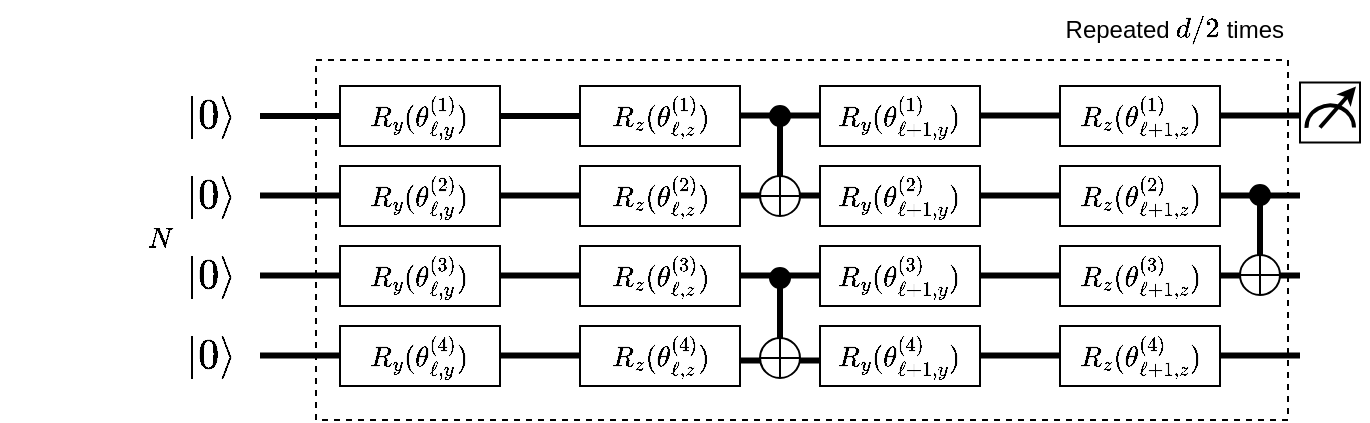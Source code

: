 <mxfile version="21.1.2" type="device" pages="4">
  <diagram name="PQC" id="VGf8a-Ys3_M0wUvMM8ru">
    <mxGraphModel dx="989" dy="577" grid="1" gridSize="10" guides="1" tooltips="1" connect="1" arrows="1" fold="1" page="1" pageScale="1" pageWidth="850" pageHeight="1100" math="1" shadow="0">
      <root>
        <mxCell id="0" />
        <mxCell id="1" parent="0" />
        <mxCell id="xjDcZ34xmgJnRlQgSQSB-50" value="" style="rounded=0;whiteSpace=wrap;html=1;fillColor=none;dashed=1;" vertex="1" parent="1">
          <mxGeometry x="228" y="252" width="486" height="180" as="geometry" />
        </mxCell>
        <mxCell id="xjDcZ34xmgJnRlQgSQSB-2" value="$$\left| 0 \right\rangle$$" style="text;html=1;align=center;verticalAlign=middle;resizable=0;points=[];autosize=1;strokeColor=none;fillColor=none;fontSize=18;" vertex="1" parent="1">
          <mxGeometry x="70" y="260" width="210" height="40" as="geometry" />
        </mxCell>
        <mxCell id="xjDcZ34xmgJnRlQgSQSB-1" value="" style="endArrow=none;html=1;rounded=0;strokeWidth=3;" edge="1" parent="1">
          <mxGeometry width="50" height="50" relative="1" as="geometry">
            <mxPoint x="200" y="280" as="sourcePoint" />
            <mxPoint x="240" y="280" as="targetPoint" />
          </mxGeometry>
        </mxCell>
        <mxCell id="xjDcZ34xmgJnRlQgSQSB-3" value="$$\left| 0 \right\rangle$$" style="text;html=1;align=center;verticalAlign=middle;resizable=0;points=[];autosize=1;strokeColor=none;fillColor=none;fontSize=18;" vertex="1" parent="1">
          <mxGeometry x="70" y="300" width="210" height="40" as="geometry" />
        </mxCell>
        <mxCell id="xjDcZ34xmgJnRlQgSQSB-4" value="$$\left| 0 \right\rangle$$" style="text;html=1;align=center;verticalAlign=middle;resizable=0;points=[];autosize=1;strokeColor=none;fillColor=none;fontSize=18;" vertex="1" parent="1">
          <mxGeometry x="70" y="340" width="210" height="40" as="geometry" />
        </mxCell>
        <mxCell id="xjDcZ34xmgJnRlQgSQSB-5" value="$$\left| 0 \right\rangle$$" style="text;html=1;align=center;verticalAlign=middle;resizable=0;points=[];autosize=1;strokeColor=none;fillColor=none;fontSize=18;" vertex="1" parent="1">
          <mxGeometry x="70" y="380" width="210" height="40" as="geometry" />
        </mxCell>
        <mxCell id="xjDcZ34xmgJnRlQgSQSB-6" value="" style="endArrow=none;html=1;rounded=0;strokeWidth=3;" edge="1" parent="1">
          <mxGeometry width="50" height="50" relative="1" as="geometry">
            <mxPoint x="200" y="319.71" as="sourcePoint" />
            <mxPoint x="240" y="319.71" as="targetPoint" />
          </mxGeometry>
        </mxCell>
        <mxCell id="xjDcZ34xmgJnRlQgSQSB-7" value="" style="endArrow=none;html=1;rounded=0;strokeWidth=3;" edge="1" parent="1">
          <mxGeometry width="50" height="50" relative="1" as="geometry">
            <mxPoint x="200" y="359.71" as="sourcePoint" />
            <mxPoint x="240" y="359.71" as="targetPoint" />
          </mxGeometry>
        </mxCell>
        <mxCell id="xjDcZ34xmgJnRlQgSQSB-8" value="" style="endArrow=none;html=1;rounded=0;strokeWidth=3;" edge="1" parent="1">
          <mxGeometry width="50" height="50" relative="1" as="geometry">
            <mxPoint x="200" y="399.71" as="sourcePoint" />
            <mxPoint x="240" y="399.71" as="targetPoint" />
          </mxGeometry>
        </mxCell>
        <mxCell id="xjDcZ34xmgJnRlQgSQSB-9" value="$$R_y(\theta_{\ell,y}^{(1)})$$" style="rounded=0;whiteSpace=wrap;html=1;" vertex="1" parent="1">
          <mxGeometry x="240" y="265" width="80" height="30" as="geometry" />
        </mxCell>
        <mxCell id="xjDcZ34xmgJnRlQgSQSB-10" value="$$R_y(\theta_{\ell,y}^{(2)})$$" style="rounded=0;whiteSpace=wrap;html=1;" vertex="1" parent="1">
          <mxGeometry x="240" y="305" width="80" height="30" as="geometry" />
        </mxCell>
        <mxCell id="xjDcZ34xmgJnRlQgSQSB-11" value="$$R_y(\theta_{\ell,y}^{(3)})$$" style="rounded=0;whiteSpace=wrap;html=1;" vertex="1" parent="1">
          <mxGeometry x="240" y="345" width="80" height="30" as="geometry" />
        </mxCell>
        <mxCell id="xjDcZ34xmgJnRlQgSQSB-12" value="$$R_y(\theta_{\ell,y}^{(4)})$$" style="rounded=0;whiteSpace=wrap;html=1;" vertex="1" parent="1">
          <mxGeometry x="240" y="385" width="80" height="30" as="geometry" />
        </mxCell>
        <mxCell id="xjDcZ34xmgJnRlQgSQSB-13" value="$$R_y(\theta_{\ell+1,y}^{(1)})$$" style="rounded=0;whiteSpace=wrap;html=1;" vertex="1" parent="1">
          <mxGeometry x="480" y="265" width="80" height="30" as="geometry" />
        </mxCell>
        <mxCell id="xjDcZ34xmgJnRlQgSQSB-14" value="$$R_y(\theta_{\ell+1,y}^{(2)})$$" style="rounded=0;whiteSpace=wrap;html=1;" vertex="1" parent="1">
          <mxGeometry x="480" y="305" width="80" height="30" as="geometry" />
        </mxCell>
        <mxCell id="xjDcZ34xmgJnRlQgSQSB-15" value="$$R_y(\theta_{\ell+1,y}^{(3)})$$" style="rounded=0;whiteSpace=wrap;html=1;" vertex="1" parent="1">
          <mxGeometry x="480" y="345" width="80" height="30" as="geometry" />
        </mxCell>
        <mxCell id="xjDcZ34xmgJnRlQgSQSB-16" value="$$R_y(\theta_{\ell+1,y}^{(4)})$$" style="rounded=0;whiteSpace=wrap;html=1;" vertex="1" parent="1">
          <mxGeometry x="480" y="385" width="80" height="30" as="geometry" />
        </mxCell>
        <mxCell id="xjDcZ34xmgJnRlQgSQSB-17" value="" style="endArrow=none;html=1;rounded=0;strokeWidth=3;" edge="1" parent="1">
          <mxGeometry width="50" height="50" relative="1" as="geometry">
            <mxPoint x="320" y="399.71" as="sourcePoint" />
            <mxPoint x="360" y="399.71" as="targetPoint" />
          </mxGeometry>
        </mxCell>
        <mxCell id="xjDcZ34xmgJnRlQgSQSB-18" value="" style="endArrow=none;html=1;rounded=0;strokeWidth=3;" edge="1" parent="1">
          <mxGeometry width="50" height="50" relative="1" as="geometry">
            <mxPoint x="320" y="359.71" as="sourcePoint" />
            <mxPoint x="360" y="359.71" as="targetPoint" />
          </mxGeometry>
        </mxCell>
        <mxCell id="xjDcZ34xmgJnRlQgSQSB-19" value="" style="endArrow=none;html=1;rounded=0;strokeWidth=3;" edge="1" parent="1">
          <mxGeometry width="50" height="50" relative="1" as="geometry">
            <mxPoint x="320" y="319.71" as="sourcePoint" />
            <mxPoint x="360" y="319.71" as="targetPoint" />
          </mxGeometry>
        </mxCell>
        <mxCell id="xjDcZ34xmgJnRlQgSQSB-20" value="" style="endArrow=none;html=1;rounded=0;strokeWidth=3;" edge="1" parent="1">
          <mxGeometry width="50" height="50" relative="1" as="geometry">
            <mxPoint x="320" y="280" as="sourcePoint" />
            <mxPoint x="360" y="280" as="targetPoint" />
          </mxGeometry>
        </mxCell>
        <mxCell id="xjDcZ34xmgJnRlQgSQSB-25" value="" style="endArrow=none;html=1;rounded=0;strokeWidth=3;" edge="1" parent="1">
          <mxGeometry width="50" height="50" relative="1" as="geometry">
            <mxPoint x="560" y="399.8" as="sourcePoint" />
            <mxPoint x="600" y="399.8" as="targetPoint" />
          </mxGeometry>
        </mxCell>
        <mxCell id="xjDcZ34xmgJnRlQgSQSB-26" value="" style="endArrow=none;html=1;rounded=0;strokeWidth=3;" edge="1" parent="1">
          <mxGeometry width="50" height="50" relative="1" as="geometry">
            <mxPoint x="560" y="359.8" as="sourcePoint" />
            <mxPoint x="600" y="359.8" as="targetPoint" />
          </mxGeometry>
        </mxCell>
        <mxCell id="xjDcZ34xmgJnRlQgSQSB-27" value="" style="endArrow=none;html=1;rounded=0;strokeWidth=3;" edge="1" parent="1">
          <mxGeometry width="50" height="50" relative="1" as="geometry">
            <mxPoint x="560" y="319.8" as="sourcePoint" />
            <mxPoint x="600" y="319.8" as="targetPoint" />
          </mxGeometry>
        </mxCell>
        <mxCell id="xjDcZ34xmgJnRlQgSQSB-28" value="" style="endArrow=none;html=1;rounded=0;strokeWidth=3;" edge="1" parent="1">
          <mxGeometry width="50" height="50" relative="1" as="geometry">
            <mxPoint x="560" y="279.8" as="sourcePoint" />
            <mxPoint x="600" y="279.8" as="targetPoint" />
          </mxGeometry>
        </mxCell>
        <mxCell id="xjDcZ34xmgJnRlQgSQSB-31" value="" style="endArrow=none;html=1;rounded=0;strokeWidth=3;" edge="1" parent="1">
          <mxGeometry width="50" height="50" relative="1" as="geometry">
            <mxPoint x="680" y="359.8" as="sourcePoint" />
            <mxPoint x="720" y="359.8" as="targetPoint" />
          </mxGeometry>
        </mxCell>
        <mxCell id="xjDcZ34xmgJnRlQgSQSB-32" value="" style="endArrow=none;html=1;rounded=0;strokeWidth=3;" edge="1" parent="1">
          <mxGeometry width="50" height="50" relative="1" as="geometry">
            <mxPoint x="680" y="399.8" as="sourcePoint" />
            <mxPoint x="720" y="399.8" as="targetPoint" />
          </mxGeometry>
        </mxCell>
        <mxCell id="xjDcZ34xmgJnRlQgSQSB-39" value="" style="group" vertex="1" connectable="0" parent="1">
          <mxGeometry x="690" y="314.5" width="20" height="55" as="geometry" />
        </mxCell>
        <mxCell id="xjDcZ34xmgJnRlQgSQSB-33" value="" style="shape=orEllipse;perimeter=ellipsePerimeter;whiteSpace=wrap;html=1;backgroundOutline=1;" vertex="1" parent="xjDcZ34xmgJnRlQgSQSB-39">
          <mxGeometry y="35" width="20" height="20" as="geometry" />
        </mxCell>
        <mxCell id="xjDcZ34xmgJnRlQgSQSB-36" value="" style="endArrow=none;html=1;rounded=0;strokeWidth=3;entryX=0.5;entryY=0;entryDx=0;entryDy=0;" edge="1" parent="xjDcZ34xmgJnRlQgSQSB-39" source="xjDcZ34xmgJnRlQgSQSB-37" target="xjDcZ34xmgJnRlQgSQSB-33">
          <mxGeometry width="50" height="50" relative="1" as="geometry">
            <mxPoint x="10" y="5" as="sourcePoint" />
            <mxPoint x="50" y="5" as="targetPoint" />
          </mxGeometry>
        </mxCell>
        <mxCell id="xjDcZ34xmgJnRlQgSQSB-38" value="" style="endArrow=none;html=1;rounded=0;strokeWidth=3;entryX=0.5;entryY=0;entryDx=0;entryDy=0;" edge="1" parent="xjDcZ34xmgJnRlQgSQSB-39" target="xjDcZ34xmgJnRlQgSQSB-37">
          <mxGeometry width="50" height="50" relative="1" as="geometry">
            <mxPoint x="10" y="5" as="sourcePoint" />
            <mxPoint x="10" y="35" as="targetPoint" />
          </mxGeometry>
        </mxCell>
        <mxCell id="xjDcZ34xmgJnRlQgSQSB-37" value="" style="ellipse;whiteSpace=wrap;html=1;aspect=fixed;fillColor=#000000;" vertex="1" parent="xjDcZ34xmgJnRlQgSQSB-39">
          <mxGeometry x="5" width="10" height="10" as="geometry" />
        </mxCell>
        <mxCell id="xjDcZ34xmgJnRlQgSQSB-51" value="Repeated \(d/2\) times" style="text;html=1;strokeColor=none;fillColor=none;align=right;verticalAlign=middle;whiteSpace=wrap;rounded=0;" vertex="1" parent="1">
          <mxGeometry x="600" y="222" width="114" height="30" as="geometry" />
        </mxCell>
        <mxCell id="xjDcZ34xmgJnRlQgSQSB-55" value="" style="group" vertex="1" connectable="0" parent="1">
          <mxGeometry x="720" y="263.25" width="30" height="33.5" as="geometry" />
        </mxCell>
        <mxCell id="xjDcZ34xmgJnRlQgSQSB-52" value="" style="rounded=0;whiteSpace=wrap;html=1;" vertex="1" parent="xjDcZ34xmgJnRlQgSQSB-55">
          <mxGeometry width="30" height="30" as="geometry" />
        </mxCell>
        <mxCell id="xjDcZ34xmgJnRlQgSQSB-53" value="" style="verticalLabelPosition=bottom;verticalAlign=top;html=1;shape=mxgraph.basic.arc;startAngle=0.497;endAngle=0;direction=south;strokeWidth=2;" vertex="1" parent="xjDcZ34xmgJnRlQgSQSB-55">
          <mxGeometry x="3.25" y="11.5" width="23.75" height="22" as="geometry" />
        </mxCell>
        <mxCell id="xjDcZ34xmgJnRlQgSQSB-54" value="" style="endArrow=classic;html=1;rounded=0;strokeWidth=2;endSize=3;startSize=3;" edge="1" parent="xjDcZ34xmgJnRlQgSQSB-55">
          <mxGeometry width="50" height="50" relative="1" as="geometry">
            <mxPoint x="10" y="22.5" as="sourcePoint" />
            <mxPoint x="28" y="2" as="targetPoint" />
          </mxGeometry>
        </mxCell>
        <mxCell id="xjDcZ34xmgJnRlQgSQSB-60" value="$$R_z(\theta_{\ell+1,z}^{(1)})$$" style="rounded=0;whiteSpace=wrap;html=1;" vertex="1" parent="1">
          <mxGeometry x="600" y="265" width="80" height="30" as="geometry" />
        </mxCell>
        <mxCell id="xjDcZ34xmgJnRlQgSQSB-61" value="$$R_z(\theta_{\ell+1,z}^{(2)})$$" style="rounded=0;whiteSpace=wrap;html=1;" vertex="1" parent="1">
          <mxGeometry x="600" y="305" width="80" height="30" as="geometry" />
        </mxCell>
        <mxCell id="xjDcZ34xmgJnRlQgSQSB-62" value="$$R_z(\theta_{\ell+1,z}^{(3)})$$" style="rounded=0;whiteSpace=wrap;html=1;" vertex="1" parent="1">
          <mxGeometry x="600" y="345" width="80" height="30" as="geometry" />
        </mxCell>
        <mxCell id="xjDcZ34xmgJnRlQgSQSB-63" value="$$R_z(\theta_{\ell+1,z}^{(4)})$$" style="rounded=0;whiteSpace=wrap;html=1;" vertex="1" parent="1">
          <mxGeometry x="600" y="385" width="80" height="30" as="geometry" />
        </mxCell>
        <mxCell id="xjDcZ34xmgJnRlQgSQSB-65" value="" style="endArrow=none;html=1;rounded=0;strokeWidth=3;" edge="1" parent="1">
          <mxGeometry width="50" height="50" relative="1" as="geometry">
            <mxPoint x="680" y="279.8" as="sourcePoint" />
            <mxPoint x="720" y="279.8" as="targetPoint" />
          </mxGeometry>
        </mxCell>
        <mxCell id="xjDcZ34xmgJnRlQgSQSB-66" value="" style="endArrow=none;html=1;rounded=0;strokeWidth=3;" edge="1" parent="1">
          <mxGeometry width="50" height="50" relative="1" as="geometry">
            <mxPoint x="680" y="319.8" as="sourcePoint" />
            <mxPoint x="720" y="319.8" as="targetPoint" />
          </mxGeometry>
        </mxCell>
        <mxCell id="xjDcZ34xmgJnRlQgSQSB-67" value="" style="endArrow=none;html=1;rounded=0;strokeWidth=3;" edge="1" parent="1">
          <mxGeometry width="50" height="50" relative="1" as="geometry">
            <mxPoint x="440" y="279.8" as="sourcePoint" />
            <mxPoint x="480" y="279.8" as="targetPoint" />
          </mxGeometry>
        </mxCell>
        <mxCell id="xjDcZ34xmgJnRlQgSQSB-68" value="" style="endArrow=none;html=1;rounded=0;strokeWidth=3;" edge="1" parent="1">
          <mxGeometry width="50" height="50" relative="1" as="geometry">
            <mxPoint x="440" y="319.8" as="sourcePoint" />
            <mxPoint x="480" y="319.8" as="targetPoint" />
          </mxGeometry>
        </mxCell>
        <mxCell id="xjDcZ34xmgJnRlQgSQSB-69" value="" style="endArrow=none;html=1;rounded=0;strokeWidth=3;" edge="1" parent="1">
          <mxGeometry width="50" height="50" relative="1" as="geometry">
            <mxPoint x="440" y="402.26" as="sourcePoint" />
            <mxPoint x="480" y="402.26" as="targetPoint" />
          </mxGeometry>
        </mxCell>
        <mxCell id="xjDcZ34xmgJnRlQgSQSB-70" value="$$R_z(\theta_{\ell,z}^{(4)})$$" style="rounded=0;whiteSpace=wrap;html=1;" vertex="1" parent="1">
          <mxGeometry x="360" y="385" width="80" height="30" as="geometry" />
        </mxCell>
        <mxCell id="xjDcZ34xmgJnRlQgSQSB-71" value="$$R_z(\theta_{\ell,z}^{(3)})$$" style="rounded=0;whiteSpace=wrap;html=1;" vertex="1" parent="1">
          <mxGeometry x="360" y="345" width="80" height="30" as="geometry" />
        </mxCell>
        <mxCell id="xjDcZ34xmgJnRlQgSQSB-72" value="$$R_z(\theta_{\ell,z}^{(2)})$$" style="rounded=0;whiteSpace=wrap;html=1;" vertex="1" parent="1">
          <mxGeometry x="360" y="305" width="80" height="30" as="geometry" />
        </mxCell>
        <mxCell id="xjDcZ34xmgJnRlQgSQSB-73" value="$$R_z(\theta_{\ell,z}^{(1)})$$" style="rounded=0;whiteSpace=wrap;html=1;" vertex="1" parent="1">
          <mxGeometry x="360" y="265" width="80" height="30" as="geometry" />
        </mxCell>
        <mxCell id="xjDcZ34xmgJnRlQgSQSB-74" value="" style="endArrow=none;html=1;rounded=0;strokeWidth=3;" edge="1" parent="1">
          <mxGeometry width="50" height="50" relative="1" as="geometry">
            <mxPoint x="440" y="359.8" as="sourcePoint" />
            <mxPoint x="480" y="359.8" as="targetPoint" />
          </mxGeometry>
        </mxCell>
        <mxCell id="xjDcZ34xmgJnRlQgSQSB-40" value="" style="group" vertex="1" connectable="0" parent="1">
          <mxGeometry x="450" y="356" width="20" height="55" as="geometry" />
        </mxCell>
        <mxCell id="xjDcZ34xmgJnRlQgSQSB-41" value="" style="shape=orEllipse;perimeter=ellipsePerimeter;whiteSpace=wrap;html=1;backgroundOutline=1;" vertex="1" parent="xjDcZ34xmgJnRlQgSQSB-40">
          <mxGeometry y="35" width="20" height="20" as="geometry" />
        </mxCell>
        <mxCell id="xjDcZ34xmgJnRlQgSQSB-42" value="" style="endArrow=none;html=1;rounded=0;strokeWidth=3;entryX=0.5;entryY=0;entryDx=0;entryDy=0;" edge="1" parent="xjDcZ34xmgJnRlQgSQSB-40" source="xjDcZ34xmgJnRlQgSQSB-44" target="xjDcZ34xmgJnRlQgSQSB-41">
          <mxGeometry width="50" height="50" relative="1" as="geometry">
            <mxPoint x="10" y="5" as="sourcePoint" />
            <mxPoint x="50" y="5" as="targetPoint" />
          </mxGeometry>
        </mxCell>
        <mxCell id="xjDcZ34xmgJnRlQgSQSB-43" value="" style="endArrow=none;html=1;rounded=0;strokeWidth=3;entryX=0.5;entryY=0;entryDx=0;entryDy=0;" edge="1" parent="xjDcZ34xmgJnRlQgSQSB-40" target="xjDcZ34xmgJnRlQgSQSB-44">
          <mxGeometry width="50" height="50" relative="1" as="geometry">
            <mxPoint x="10" y="5" as="sourcePoint" />
            <mxPoint x="10" y="35" as="targetPoint" />
          </mxGeometry>
        </mxCell>
        <mxCell id="xjDcZ34xmgJnRlQgSQSB-44" value="" style="ellipse;whiteSpace=wrap;html=1;aspect=fixed;fillColor=#000000;" vertex="1" parent="xjDcZ34xmgJnRlQgSQSB-40">
          <mxGeometry x="5" width="10" height="10" as="geometry" />
        </mxCell>
        <mxCell id="xjDcZ34xmgJnRlQgSQSB-45" value="" style="group" vertex="1" connectable="0" parent="1">
          <mxGeometry x="450" y="275" width="20" height="55" as="geometry" />
        </mxCell>
        <mxCell id="xjDcZ34xmgJnRlQgSQSB-46" value="" style="shape=orEllipse;perimeter=ellipsePerimeter;whiteSpace=wrap;html=1;backgroundOutline=1;" vertex="1" parent="xjDcZ34xmgJnRlQgSQSB-45">
          <mxGeometry y="35" width="20" height="20" as="geometry" />
        </mxCell>
        <mxCell id="xjDcZ34xmgJnRlQgSQSB-47" value="" style="endArrow=none;html=1;rounded=0;strokeWidth=3;entryX=0.5;entryY=0;entryDx=0;entryDy=0;" edge="1" parent="xjDcZ34xmgJnRlQgSQSB-45" source="xjDcZ34xmgJnRlQgSQSB-49" target="xjDcZ34xmgJnRlQgSQSB-46">
          <mxGeometry width="50" height="50" relative="1" as="geometry">
            <mxPoint x="10" y="5" as="sourcePoint" />
            <mxPoint x="50" y="5" as="targetPoint" />
          </mxGeometry>
        </mxCell>
        <mxCell id="xjDcZ34xmgJnRlQgSQSB-48" value="" style="endArrow=none;html=1;rounded=0;strokeWidth=3;entryX=0.5;entryY=0;entryDx=0;entryDy=0;" edge="1" parent="xjDcZ34xmgJnRlQgSQSB-45" target="xjDcZ34xmgJnRlQgSQSB-49">
          <mxGeometry width="50" height="50" relative="1" as="geometry">
            <mxPoint x="10" y="5" as="sourcePoint" />
            <mxPoint x="10" y="35" as="targetPoint" />
          </mxGeometry>
        </mxCell>
        <mxCell id="xjDcZ34xmgJnRlQgSQSB-49" value="" style="ellipse;whiteSpace=wrap;html=1;aspect=fixed;fillColor=#000000;" vertex="1" parent="xjDcZ34xmgJnRlQgSQSB-45">
          <mxGeometry x="5" width="10" height="10" as="geometry" />
        </mxCell>
        <mxCell id="QwMSYQ1AuQ9wKw-YEyIt-1" value="$$N$$" style="text;html=1;align=center;verticalAlign=middle;resizable=0;points=[];autosize=1;strokeColor=none;fillColor=none;" vertex="1" parent="1">
          <mxGeometry x="120" y="326" width="60" height="30" as="geometry" />
        </mxCell>
      </root>
    </mxGraphModel>
  </diagram>
  <diagram id="WEahEtCvBez-CJQFa3Us" name="fPQC">
    <mxGraphModel dx="683" dy="398" grid="1" gridSize="10" guides="1" tooltips="1" connect="1" arrows="1" fold="1" page="1" pageScale="1" pageWidth="850" pageHeight="1100" math="1" shadow="0">
      <root>
        <mxCell id="0" />
        <mxCell id="1" parent="0" />
        <mxCell id="ZG2-De8kKxuCI0GfSy4E-1" value="" style="rounded=0;whiteSpace=wrap;html=1;fillColor=none;dashed=1;" vertex="1" parent="1">
          <mxGeometry x="228" y="252" width="486" height="180" as="geometry" />
        </mxCell>
        <mxCell id="ZG2-De8kKxuCI0GfSy4E-2" value="$$\left| 0 \right\rangle$$" style="text;html=1;align=center;verticalAlign=middle;resizable=0;points=[];autosize=1;strokeColor=none;fillColor=none;fontSize=18;" vertex="1" parent="1">
          <mxGeometry x="70" y="260" width="210" height="40" as="geometry" />
        </mxCell>
        <mxCell id="ZG2-De8kKxuCI0GfSy4E-3" value="" style="endArrow=none;html=1;rounded=0;strokeWidth=3;" edge="1" parent="1">
          <mxGeometry width="50" height="50" relative="1" as="geometry">
            <mxPoint x="200" y="280" as="sourcePoint" />
            <mxPoint x="240" y="280" as="targetPoint" />
          </mxGeometry>
        </mxCell>
        <mxCell id="ZG2-De8kKxuCI0GfSy4E-4" value="$$\left| 0 \right\rangle$$" style="text;html=1;align=center;verticalAlign=middle;resizable=0;points=[];autosize=1;strokeColor=none;fillColor=none;fontSize=18;" vertex="1" parent="1">
          <mxGeometry x="70" y="300" width="210" height="40" as="geometry" />
        </mxCell>
        <mxCell id="ZG2-De8kKxuCI0GfSy4E-5" value="$$\left| 0 \right\rangle$$" style="text;html=1;align=center;verticalAlign=middle;resizable=0;points=[];autosize=1;strokeColor=none;fillColor=none;fontSize=18;" vertex="1" parent="1">
          <mxGeometry x="70" y="340" width="210" height="40" as="geometry" />
        </mxCell>
        <mxCell id="ZG2-De8kKxuCI0GfSy4E-6" value="$$\left| 0 \right\rangle$$" style="text;html=1;align=center;verticalAlign=middle;resizable=0;points=[];autosize=1;strokeColor=none;fillColor=none;fontSize=18;" vertex="1" parent="1">
          <mxGeometry x="70" y="380" width="210" height="40" as="geometry" />
        </mxCell>
        <mxCell id="ZG2-De8kKxuCI0GfSy4E-7" value="" style="endArrow=none;html=1;rounded=0;strokeWidth=3;" edge="1" parent="1">
          <mxGeometry width="50" height="50" relative="1" as="geometry">
            <mxPoint x="200" y="319.71" as="sourcePoint" />
            <mxPoint x="240" y="319.71" as="targetPoint" />
          </mxGeometry>
        </mxCell>
        <mxCell id="ZG2-De8kKxuCI0GfSy4E-8" value="" style="endArrow=none;html=1;rounded=0;strokeWidth=3;" edge="1" parent="1">
          <mxGeometry width="50" height="50" relative="1" as="geometry">
            <mxPoint x="200" y="359.71" as="sourcePoint" />
            <mxPoint x="240" y="359.71" as="targetPoint" />
          </mxGeometry>
        </mxCell>
        <mxCell id="ZG2-De8kKxuCI0GfSy4E-9" value="" style="endArrow=none;html=1;rounded=0;strokeWidth=3;" edge="1" parent="1">
          <mxGeometry width="50" height="50" relative="1" as="geometry">
            <mxPoint x="200" y="399.71" as="sourcePoint" />
            <mxPoint x="240" y="399.71" as="targetPoint" />
          </mxGeometry>
        </mxCell>
        <mxCell id="ZG2-De8kKxuCI0GfSy4E-10" value="$$\text{f}R_y(\theta_{\ell,y}^{(1)})$$" style="rounded=0;whiteSpace=wrap;html=1;" vertex="1" parent="1">
          <mxGeometry x="240" y="265" width="80" height="30" as="geometry" />
        </mxCell>
        <mxCell id="ZG2-De8kKxuCI0GfSy4E-11" value="$$\text{f}&lt;br&gt;R_y(\theta_{\ell,y}^{(2)})$$" style="rounded=0;whiteSpace=wrap;html=1;" vertex="1" parent="1">
          <mxGeometry x="240" y="305" width="80" height="30" as="geometry" />
        </mxCell>
        <mxCell id="ZG2-De8kKxuCI0GfSy4E-12" value="$$\text{f}&lt;br&gt;R_y(\theta_{\ell,y}^{(3)})$$" style="rounded=0;whiteSpace=wrap;html=1;" vertex="1" parent="1">
          <mxGeometry x="240" y="345" width="80" height="30" as="geometry" />
        </mxCell>
        <mxCell id="ZG2-De8kKxuCI0GfSy4E-13" value="$$\text{f}&lt;br&gt;R_y(\theta_{\ell,y}^{(4)})$$" style="rounded=0;whiteSpace=wrap;html=1;" vertex="1" parent="1">
          <mxGeometry x="240" y="385" width="80" height="30" as="geometry" />
        </mxCell>
        <mxCell id="ZG2-De8kKxuCI0GfSy4E-14" value="$$\text{f}&lt;br&gt;R_y(\theta_{\ell+1,y}^{(1)})$$" style="rounded=0;whiteSpace=wrap;html=1;" vertex="1" parent="1">
          <mxGeometry x="480" y="265" width="80" height="30" as="geometry" />
        </mxCell>
        <mxCell id="ZG2-De8kKxuCI0GfSy4E-15" value="$$\text{f}&lt;br&gt;R_y(\theta_{\ell+1,y}^{(2)})$$" style="rounded=0;whiteSpace=wrap;html=1;" vertex="1" parent="1">
          <mxGeometry x="480" y="305" width="80" height="30" as="geometry" />
        </mxCell>
        <mxCell id="ZG2-De8kKxuCI0GfSy4E-16" value="$$\text{f}&lt;br&gt;R_y(\theta_{\ell+1,y}^{(3)})$$" style="rounded=0;whiteSpace=wrap;html=1;" vertex="1" parent="1">
          <mxGeometry x="480" y="345" width="80" height="30" as="geometry" />
        </mxCell>
        <mxCell id="ZG2-De8kKxuCI0GfSy4E-17" value="$$\text{f}&lt;br&gt;R_y(\theta_{\ell+1,y}^{(4)})$$" style="rounded=0;whiteSpace=wrap;html=1;" vertex="1" parent="1">
          <mxGeometry x="480" y="385" width="80" height="30" as="geometry" />
        </mxCell>
        <mxCell id="ZG2-De8kKxuCI0GfSy4E-18" value="" style="endArrow=none;html=1;rounded=0;strokeWidth=3;" edge="1" parent="1">
          <mxGeometry width="50" height="50" relative="1" as="geometry">
            <mxPoint x="320" y="399.71" as="sourcePoint" />
            <mxPoint x="360" y="399.71" as="targetPoint" />
          </mxGeometry>
        </mxCell>
        <mxCell id="ZG2-De8kKxuCI0GfSy4E-19" value="" style="endArrow=none;html=1;rounded=0;strokeWidth=3;" edge="1" parent="1">
          <mxGeometry width="50" height="50" relative="1" as="geometry">
            <mxPoint x="320" y="359.71" as="sourcePoint" />
            <mxPoint x="360" y="359.71" as="targetPoint" />
          </mxGeometry>
        </mxCell>
        <mxCell id="ZG2-De8kKxuCI0GfSy4E-20" value="" style="endArrow=none;html=1;rounded=0;strokeWidth=3;" edge="1" parent="1">
          <mxGeometry width="50" height="50" relative="1" as="geometry">
            <mxPoint x="320" y="319.71" as="sourcePoint" />
            <mxPoint x="360" y="319.71" as="targetPoint" />
          </mxGeometry>
        </mxCell>
        <mxCell id="ZG2-De8kKxuCI0GfSy4E-21" value="" style="endArrow=none;html=1;rounded=0;strokeWidth=3;" edge="1" parent="1">
          <mxGeometry width="50" height="50" relative="1" as="geometry">
            <mxPoint x="320" y="280" as="sourcePoint" />
            <mxPoint x="360" y="280" as="targetPoint" />
          </mxGeometry>
        </mxCell>
        <mxCell id="ZG2-De8kKxuCI0GfSy4E-22" value="" style="endArrow=none;html=1;rounded=0;strokeWidth=3;" edge="1" parent="1">
          <mxGeometry width="50" height="50" relative="1" as="geometry">
            <mxPoint x="560" y="399.8" as="sourcePoint" />
            <mxPoint x="600" y="399.8" as="targetPoint" />
          </mxGeometry>
        </mxCell>
        <mxCell id="ZG2-De8kKxuCI0GfSy4E-23" value="" style="endArrow=none;html=1;rounded=0;strokeWidth=3;" edge="1" parent="1">
          <mxGeometry width="50" height="50" relative="1" as="geometry">
            <mxPoint x="560" y="359.8" as="sourcePoint" />
            <mxPoint x="600" y="359.8" as="targetPoint" />
          </mxGeometry>
        </mxCell>
        <mxCell id="ZG2-De8kKxuCI0GfSy4E-24" value="" style="endArrow=none;html=1;rounded=0;strokeWidth=3;" edge="1" parent="1">
          <mxGeometry width="50" height="50" relative="1" as="geometry">
            <mxPoint x="560" y="319.8" as="sourcePoint" />
            <mxPoint x="600" y="319.8" as="targetPoint" />
          </mxGeometry>
        </mxCell>
        <mxCell id="ZG2-De8kKxuCI0GfSy4E-25" value="" style="endArrow=none;html=1;rounded=0;strokeWidth=3;" edge="1" parent="1">
          <mxGeometry width="50" height="50" relative="1" as="geometry">
            <mxPoint x="560" y="279.8" as="sourcePoint" />
            <mxPoint x="600" y="279.8" as="targetPoint" />
          </mxGeometry>
        </mxCell>
        <mxCell id="ZG2-De8kKxuCI0GfSy4E-26" value="" style="endArrow=none;html=1;rounded=0;strokeWidth=3;" edge="1" parent="1">
          <mxGeometry width="50" height="50" relative="1" as="geometry">
            <mxPoint x="680" y="359.8" as="sourcePoint" />
            <mxPoint x="720" y="359.8" as="targetPoint" />
          </mxGeometry>
        </mxCell>
        <mxCell id="ZG2-De8kKxuCI0GfSy4E-27" value="" style="endArrow=none;html=1;rounded=0;strokeWidth=3;" edge="1" parent="1">
          <mxGeometry width="50" height="50" relative="1" as="geometry">
            <mxPoint x="680" y="399.8" as="sourcePoint" />
            <mxPoint x="720" y="399.8" as="targetPoint" />
          </mxGeometry>
        </mxCell>
        <mxCell id="ZG2-De8kKxuCI0GfSy4E-33" value="Repeated \(d/2\) times" style="text;html=1;strokeColor=none;fillColor=none;align=right;verticalAlign=middle;whiteSpace=wrap;rounded=0;" vertex="1" parent="1">
          <mxGeometry x="600" y="222" width="114" height="30" as="geometry" />
        </mxCell>
        <mxCell id="ZG2-De8kKxuCI0GfSy4E-34" value="" style="group" vertex="1" connectable="0" parent="1">
          <mxGeometry x="720" y="263.25" width="30" height="33.5" as="geometry" />
        </mxCell>
        <mxCell id="ZG2-De8kKxuCI0GfSy4E-35" value="" style="rounded=0;whiteSpace=wrap;html=1;" vertex="1" parent="ZG2-De8kKxuCI0GfSy4E-34">
          <mxGeometry width="30" height="30" as="geometry" />
        </mxCell>
        <mxCell id="ZG2-De8kKxuCI0GfSy4E-36" value="" style="verticalLabelPosition=bottom;verticalAlign=top;html=1;shape=mxgraph.basic.arc;startAngle=0.497;endAngle=0;direction=south;strokeWidth=2;" vertex="1" parent="ZG2-De8kKxuCI0GfSy4E-34">
          <mxGeometry x="3.25" y="11.5" width="23.75" height="22" as="geometry" />
        </mxCell>
        <mxCell id="ZG2-De8kKxuCI0GfSy4E-37" value="" style="endArrow=classic;html=1;rounded=0;strokeWidth=2;endSize=3;startSize=3;" edge="1" parent="ZG2-De8kKxuCI0GfSy4E-34">
          <mxGeometry width="50" height="50" relative="1" as="geometry">
            <mxPoint x="10" y="22.5" as="sourcePoint" />
            <mxPoint x="28" y="2" as="targetPoint" />
          </mxGeometry>
        </mxCell>
        <mxCell id="ZG2-De8kKxuCI0GfSy4E-38" value="$$\text{f}&lt;br&gt;R_z(\theta_{\ell+1,z}^{(1)})$$" style="rounded=0;whiteSpace=wrap;html=1;" vertex="1" parent="1">
          <mxGeometry x="600" y="265" width="80" height="30" as="geometry" />
        </mxCell>
        <mxCell id="ZG2-De8kKxuCI0GfSy4E-39" value="$$\text{f}&lt;br&gt;R_z(\theta_{\ell+1,z}^{(2)})$$" style="rounded=0;whiteSpace=wrap;html=1;" vertex="1" parent="1">
          <mxGeometry x="600" y="305" width="80" height="30" as="geometry" />
        </mxCell>
        <mxCell id="ZG2-De8kKxuCI0GfSy4E-40" value="$$\text{f}&lt;br&gt;R_z(\theta_{\ell+1,z}^{(3)})$$" style="rounded=0;whiteSpace=wrap;html=1;" vertex="1" parent="1">
          <mxGeometry x="600" y="345" width="80" height="30" as="geometry" />
        </mxCell>
        <mxCell id="ZG2-De8kKxuCI0GfSy4E-41" value="$$\text{f}&lt;br&gt;R_z(\theta_{\ell+1,z}^{(4)})$$" style="rounded=0;whiteSpace=wrap;html=1;" vertex="1" parent="1">
          <mxGeometry x="600" y="385" width="80" height="30" as="geometry" />
        </mxCell>
        <mxCell id="ZG2-De8kKxuCI0GfSy4E-42" value="" style="endArrow=none;html=1;rounded=0;strokeWidth=3;" edge="1" parent="1">
          <mxGeometry width="50" height="50" relative="1" as="geometry">
            <mxPoint x="680" y="279.8" as="sourcePoint" />
            <mxPoint x="720" y="279.8" as="targetPoint" />
          </mxGeometry>
        </mxCell>
        <mxCell id="ZG2-De8kKxuCI0GfSy4E-43" value="" style="endArrow=none;html=1;rounded=0;strokeWidth=3;" edge="1" parent="1">
          <mxGeometry width="50" height="50" relative="1" as="geometry">
            <mxPoint x="680" y="319.8" as="sourcePoint" />
            <mxPoint x="720" y="319.8" as="targetPoint" />
          </mxGeometry>
        </mxCell>
        <mxCell id="ZG2-De8kKxuCI0GfSy4E-44" value="" style="endArrow=none;html=1;rounded=0;strokeWidth=3;" edge="1" parent="1">
          <mxGeometry width="50" height="50" relative="1" as="geometry">
            <mxPoint x="440" y="279.8" as="sourcePoint" />
            <mxPoint x="480" y="279.8" as="targetPoint" />
          </mxGeometry>
        </mxCell>
        <mxCell id="ZG2-De8kKxuCI0GfSy4E-45" value="" style="endArrow=none;html=1;rounded=0;strokeWidth=3;" edge="1" parent="1">
          <mxGeometry width="50" height="50" relative="1" as="geometry">
            <mxPoint x="440" y="319.8" as="sourcePoint" />
            <mxPoint x="480" y="319.8" as="targetPoint" />
          </mxGeometry>
        </mxCell>
        <mxCell id="ZG2-De8kKxuCI0GfSy4E-46" value="" style="endArrow=none;html=1;rounded=0;strokeWidth=3;" edge="1" parent="1">
          <mxGeometry width="50" height="50" relative="1" as="geometry">
            <mxPoint x="440" y="402.26" as="sourcePoint" />
            <mxPoint x="480" y="402.26" as="targetPoint" />
          </mxGeometry>
        </mxCell>
        <mxCell id="ZG2-De8kKxuCI0GfSy4E-47" value="$$\text{f}&lt;br&gt;R_z(\theta_{\ell,z}^{(4)})$$" style="rounded=0;whiteSpace=wrap;html=1;" vertex="1" parent="1">
          <mxGeometry x="360" y="385" width="80" height="30" as="geometry" />
        </mxCell>
        <mxCell id="ZG2-De8kKxuCI0GfSy4E-48" value="$$\text{f}&lt;br&gt;R_z(\theta_{\ell,z}^{(3)})$$" style="rounded=0;whiteSpace=wrap;html=1;" vertex="1" parent="1">
          <mxGeometry x="360" y="345" width="80" height="30" as="geometry" />
        </mxCell>
        <mxCell id="ZG2-De8kKxuCI0GfSy4E-49" value="$$\text{f}&lt;br&gt;R_z(\theta_{\ell,z}^{(2)})$$" style="rounded=0;whiteSpace=wrap;html=1;" vertex="1" parent="1">
          <mxGeometry x="360" y="305" width="80" height="30" as="geometry" />
        </mxCell>
        <mxCell id="ZG2-De8kKxuCI0GfSy4E-50" value="$$\text{f}&lt;br&gt;R_z(\theta_{\ell,z}^{(1)})$$" style="rounded=0;whiteSpace=wrap;html=1;" vertex="1" parent="1">
          <mxGeometry x="360" y="265" width="80" height="30" as="geometry" />
        </mxCell>
        <mxCell id="ZG2-De8kKxuCI0GfSy4E-51" value="" style="endArrow=none;html=1;rounded=0;strokeWidth=3;" edge="1" parent="1">
          <mxGeometry width="50" height="50" relative="1" as="geometry">
            <mxPoint x="440" y="359.8" as="sourcePoint" />
            <mxPoint x="480" y="359.8" as="targetPoint" />
          </mxGeometry>
        </mxCell>
        <mxCell id="ZG2-De8kKxuCI0GfSy4E-62" value="$$N$$" style="text;html=1;align=center;verticalAlign=middle;resizable=0;points=[];autosize=1;strokeColor=none;fillColor=none;" vertex="1" parent="1">
          <mxGeometry x="120" y="326" width="60" height="30" as="geometry" />
        </mxCell>
        <mxCell id="2vW2cTMLKsEyjR7irDOF-7" value="" style="group" vertex="1" connectable="0" parent="1">
          <mxGeometry x="450" y="356" width="20" height="55" as="geometry" />
        </mxCell>
        <mxCell id="Ju4iF16caQ3jdCHsdgQv-1" value="\(\text{f}C\)" style="ellipse;whiteSpace=wrap;html=1;aspect=fixed;fontSize=10;" vertex="1" parent="2vW2cTMLKsEyjR7irDOF-7">
          <mxGeometry y="35" width="20" height="20" as="geometry" />
        </mxCell>
        <mxCell id="2vW2cTMLKsEyjR7irDOF-3" value="" style="endArrow=none;html=1;rounded=0;strokeWidth=3;entryX=0.5;entryY=0;entryDx=0;entryDy=0;" edge="1" parent="2vW2cTMLKsEyjR7irDOF-7" source="2vW2cTMLKsEyjR7irDOF-5">
          <mxGeometry width="50" height="50" relative="1" as="geometry">
            <mxPoint x="10" y="5" as="sourcePoint" />
            <mxPoint x="10" y="35" as="targetPoint" />
          </mxGeometry>
        </mxCell>
        <mxCell id="2vW2cTMLKsEyjR7irDOF-4" value="" style="endArrow=none;html=1;rounded=0;strokeWidth=3;entryX=0.5;entryY=0;entryDx=0;entryDy=0;" edge="1" parent="2vW2cTMLKsEyjR7irDOF-7" target="2vW2cTMLKsEyjR7irDOF-5">
          <mxGeometry width="50" height="50" relative="1" as="geometry">
            <mxPoint x="10" y="5" as="sourcePoint" />
            <mxPoint x="10" y="35" as="targetPoint" />
          </mxGeometry>
        </mxCell>
        <mxCell id="2vW2cTMLKsEyjR7irDOF-5" value="" style="ellipse;whiteSpace=wrap;html=1;aspect=fixed;fillColor=#000000;container=0;" vertex="1" parent="2vW2cTMLKsEyjR7irDOF-7">
          <mxGeometry x="5" width="10" height="10" as="geometry" />
        </mxCell>
        <mxCell id="2vW2cTMLKsEyjR7irDOF-14" value="" style="group" vertex="1" connectable="0" parent="1">
          <mxGeometry x="450" y="274" width="20" height="55" as="geometry" />
        </mxCell>
        <mxCell id="2vW2cTMLKsEyjR7irDOF-15" value="\(\text{f}C\)" style="ellipse;whiteSpace=wrap;html=1;aspect=fixed;fontSize=10;" vertex="1" parent="2vW2cTMLKsEyjR7irDOF-14">
          <mxGeometry y="35" width="20" height="20" as="geometry" />
        </mxCell>
        <mxCell id="2vW2cTMLKsEyjR7irDOF-16" value="" style="endArrow=none;html=1;rounded=0;strokeWidth=3;entryX=0.5;entryY=0;entryDx=0;entryDy=0;" edge="1" parent="2vW2cTMLKsEyjR7irDOF-14" source="2vW2cTMLKsEyjR7irDOF-18">
          <mxGeometry width="50" height="50" relative="1" as="geometry">
            <mxPoint x="10" y="5" as="sourcePoint" />
            <mxPoint x="10" y="35" as="targetPoint" />
          </mxGeometry>
        </mxCell>
        <mxCell id="2vW2cTMLKsEyjR7irDOF-17" value="" style="endArrow=none;html=1;rounded=0;strokeWidth=3;entryX=0.5;entryY=0;entryDx=0;entryDy=0;" edge="1" parent="2vW2cTMLKsEyjR7irDOF-14" target="2vW2cTMLKsEyjR7irDOF-18">
          <mxGeometry width="50" height="50" relative="1" as="geometry">
            <mxPoint x="10" y="5" as="sourcePoint" />
            <mxPoint x="10" y="35" as="targetPoint" />
          </mxGeometry>
        </mxCell>
        <mxCell id="2vW2cTMLKsEyjR7irDOF-18" value="" style="ellipse;whiteSpace=wrap;html=1;aspect=fixed;fillColor=#000000;container=0;" vertex="1" parent="2vW2cTMLKsEyjR7irDOF-14">
          <mxGeometry x="5" width="10" height="10" as="geometry" />
        </mxCell>
        <mxCell id="2vW2cTMLKsEyjR7irDOF-19" value="" style="group" vertex="1" connectable="0" parent="1">
          <mxGeometry x="688" y="315" width="20" height="55" as="geometry" />
        </mxCell>
        <mxCell id="2vW2cTMLKsEyjR7irDOF-20" value="\(\text{f}C\)" style="ellipse;whiteSpace=wrap;html=1;aspect=fixed;fontSize=10;" vertex="1" parent="2vW2cTMLKsEyjR7irDOF-19">
          <mxGeometry y="35" width="20" height="20" as="geometry" />
        </mxCell>
        <mxCell id="2vW2cTMLKsEyjR7irDOF-21" value="" style="endArrow=none;html=1;rounded=0;strokeWidth=3;entryX=0.5;entryY=0;entryDx=0;entryDy=0;" edge="1" parent="2vW2cTMLKsEyjR7irDOF-19" source="2vW2cTMLKsEyjR7irDOF-23">
          <mxGeometry width="50" height="50" relative="1" as="geometry">
            <mxPoint x="10" y="5" as="sourcePoint" />
            <mxPoint x="10" y="35" as="targetPoint" />
          </mxGeometry>
        </mxCell>
        <mxCell id="2vW2cTMLKsEyjR7irDOF-22" value="" style="endArrow=none;html=1;rounded=0;strokeWidth=3;entryX=0.5;entryY=0;entryDx=0;entryDy=0;" edge="1" parent="2vW2cTMLKsEyjR7irDOF-19" target="2vW2cTMLKsEyjR7irDOF-23">
          <mxGeometry width="50" height="50" relative="1" as="geometry">
            <mxPoint x="10" y="5" as="sourcePoint" />
            <mxPoint x="10" y="35" as="targetPoint" />
          </mxGeometry>
        </mxCell>
        <mxCell id="2vW2cTMLKsEyjR7irDOF-23" value="" style="ellipse;whiteSpace=wrap;html=1;aspect=fixed;fillColor=#000000;container=0;" vertex="1" parent="2vW2cTMLKsEyjR7irDOF-19">
          <mxGeometry x="5" width="10" height="10" as="geometry" />
        </mxCell>
      </root>
    </mxGraphModel>
  </diagram>
  <diagram id="_U15lNL8UjTK5W8QfZo6" name="fCNOT">
    <mxGraphModel dx="819" dy="478" grid="1" gridSize="10" guides="1" tooltips="1" connect="1" arrows="1" fold="1" page="1" pageScale="1" pageWidth="850" pageHeight="1100" math="1" shadow="0">
      <root>
        <mxCell id="0" />
        <mxCell id="1" parent="0" />
        <mxCell id="HvRbLFJIcwfOpzgIxP8u-1" value="$$\left| 0 \right\rangle$$" style="text;html=1;align=center;verticalAlign=middle;resizable=0;points=[];autosize=1;strokeColor=none;fillColor=none;fontSize=18;" vertex="1" parent="1">
          <mxGeometry x="160" y="277.5" width="210" height="40" as="geometry" />
        </mxCell>
        <mxCell id="HvRbLFJIcwfOpzgIxP8u-3" value="$$\left| 0 \right\rangle$$" style="text;html=1;align=center;verticalAlign=middle;resizable=0;points=[];autosize=1;strokeColor=none;fillColor=none;fontSize=18;" vertex="1" parent="1">
          <mxGeometry x="160" y="317.5" width="210" height="40" as="geometry" />
        </mxCell>
        <mxCell id="fqls-50w0-N7MmqxJIjK-1" value="" style="group" vertex="1" connectable="0" parent="1">
          <mxGeometry x="180" y="290" width="20" height="55" as="geometry" />
        </mxCell>
        <mxCell id="fqls-50w0-N7MmqxJIjK-2" value="\(\text{f}C\)" style="ellipse;whiteSpace=wrap;html=1;aspect=fixed;fontSize=10;" vertex="1" parent="fqls-50w0-N7MmqxJIjK-1">
          <mxGeometry y="35" width="20" height="20" as="geometry" />
        </mxCell>
        <mxCell id="fqls-50w0-N7MmqxJIjK-3" value="" style="endArrow=none;html=1;rounded=0;strokeWidth=3;entryX=0.5;entryY=0;entryDx=0;entryDy=0;" edge="1" parent="fqls-50w0-N7MmqxJIjK-1" source="fqls-50w0-N7MmqxJIjK-5">
          <mxGeometry width="50" height="50" relative="1" as="geometry">
            <mxPoint x="10" y="5" as="sourcePoint" />
            <mxPoint x="10" y="35" as="targetPoint" />
          </mxGeometry>
        </mxCell>
        <mxCell id="fqls-50w0-N7MmqxJIjK-4" value="" style="endArrow=none;html=1;rounded=0;strokeWidth=3;entryX=0.5;entryY=0;entryDx=0;entryDy=0;" edge="1" parent="fqls-50w0-N7MmqxJIjK-1" target="fqls-50w0-N7MmqxJIjK-5">
          <mxGeometry width="50" height="50" relative="1" as="geometry">
            <mxPoint x="10" y="5" as="sourcePoint" />
            <mxPoint x="10" y="35" as="targetPoint" />
          </mxGeometry>
        </mxCell>
        <mxCell id="fqls-50w0-N7MmqxJIjK-5" value="" style="ellipse;whiteSpace=wrap;html=1;aspect=fixed;fillColor=#000000;container=0;" vertex="1" parent="fqls-50w0-N7MmqxJIjK-1">
          <mxGeometry x="5" width="10" height="10" as="geometry" />
        </mxCell>
        <mxCell id="HvRbLFJIcwfOpzgIxP8u-2" value="" style="endArrow=none;html=1;rounded=0;strokeWidth=3;" edge="1" parent="1">
          <mxGeometry width="50" height="50" relative="1" as="geometry">
            <mxPoint x="290" y="297.5" as="sourcePoint" />
            <mxPoint x="330" y="297.5" as="targetPoint" />
          </mxGeometry>
        </mxCell>
        <mxCell id="HvRbLFJIcwfOpzgIxP8u-4" value="" style="endArrow=none;html=1;rounded=0;strokeWidth=3;" edge="1" parent="1">
          <mxGeometry width="50" height="50" relative="1" as="geometry">
            <mxPoint x="290" y="337.21" as="sourcePoint" />
            <mxPoint x="330" y="337.21" as="targetPoint" />
          </mxGeometry>
        </mxCell>
        <mxCell id="HvRbLFJIcwfOpzgIxP8u-5" value="$$\text{f}H$$" style="rounded=0;whiteSpace=wrap;html=1;" vertex="1" parent="1">
          <mxGeometry x="330" y="280.5" width="80" height="80" as="geometry" />
        </mxCell>
        <mxCell id="HvRbLFJIcwfOpzgIxP8u-7" value="" style="endArrow=none;html=1;rounded=0;strokeWidth=3;" edge="1" parent="1">
          <mxGeometry width="50" height="50" relative="1" as="geometry">
            <mxPoint x="410" y="337.21" as="sourcePoint" />
            <mxPoint x="450" y="337.21" as="targetPoint" />
          </mxGeometry>
        </mxCell>
        <mxCell id="HvRbLFJIcwfOpzgIxP8u-8" value="" style="endArrow=none;html=1;rounded=0;strokeWidth=3;" edge="1" parent="1">
          <mxGeometry width="50" height="50" relative="1" as="geometry">
            <mxPoint x="410" y="297.5" as="sourcePoint" />
            <mxPoint x="450" y="297.5" as="targetPoint" />
          </mxGeometry>
        </mxCell>
        <mxCell id="HvRbLFJIcwfOpzgIxP8u-9" value="\(=\)" style="text;html=1;align=center;verticalAlign=middle;resizable=0;points=[];autosize=1;strokeColor=none;fillColor=none;fontSize=18;" vertex="1" parent="1">
          <mxGeometry x="195" y="297.5" width="60" height="40" as="geometry" />
        </mxCell>
        <mxCell id="HvRbLFJIcwfOpzgIxP8u-10" value="$$\text{f}CZ$$" style="rounded=0;whiteSpace=wrap;html=1;" vertex="1" parent="1">
          <mxGeometry x="450" y="280.5" width="80" height="80" as="geometry" />
        </mxCell>
        <mxCell id="HvRbLFJIcwfOpzgIxP8u-11" value="$$\text{f}H$$" style="rounded=0;whiteSpace=wrap;html=1;" vertex="1" parent="1">
          <mxGeometry x="570" y="280.5" width="80" height="80" as="geometry" />
        </mxCell>
        <mxCell id="HvRbLFJIcwfOpzgIxP8u-12" value="" style="endArrow=none;html=1;rounded=0;strokeWidth=3;" edge="1" parent="1">
          <mxGeometry width="50" height="50" relative="1" as="geometry">
            <mxPoint x="530" y="337.21" as="sourcePoint" />
            <mxPoint x="570" y="337.21" as="targetPoint" />
          </mxGeometry>
        </mxCell>
        <mxCell id="HvRbLFJIcwfOpzgIxP8u-13" value="" style="endArrow=none;html=1;rounded=0;strokeWidth=3;" edge="1" parent="1">
          <mxGeometry width="50" height="50" relative="1" as="geometry">
            <mxPoint x="530" y="297.5" as="sourcePoint" />
            <mxPoint x="570" y="297.5" as="targetPoint" />
          </mxGeometry>
        </mxCell>
        <mxCell id="HvRbLFJIcwfOpzgIxP8u-14" value="" style="endArrow=none;html=1;rounded=0;strokeWidth=3;" edge="1" parent="1">
          <mxGeometry width="50" height="50" relative="1" as="geometry">
            <mxPoint x="650" y="297.39" as="sourcePoint" />
            <mxPoint x="690" y="297.39" as="targetPoint" />
          </mxGeometry>
        </mxCell>
        <mxCell id="HvRbLFJIcwfOpzgIxP8u-15" value="" style="endArrow=none;html=1;rounded=0;strokeWidth=3;" edge="1" parent="1">
          <mxGeometry width="50" height="50" relative="1" as="geometry">
            <mxPoint x="650" y="337.1" as="sourcePoint" />
            <mxPoint x="690" y="337.1" as="targetPoint" />
          </mxGeometry>
        </mxCell>
      </root>
    </mxGraphModel>
  </diagram>
  <diagram id="lgtl5yCVRiyvfQKrc8-l" name="fCZ">
    <mxGraphModel dx="989" dy="577" grid="1" gridSize="10" guides="1" tooltips="1" connect="1" arrows="1" fold="1" page="1" pageScale="1" pageWidth="850" pageHeight="1100" math="1" shadow="0">
      <root>
        <mxCell id="0" />
        <mxCell id="1" parent="0" />
        <mxCell id="kBs9MJdRCFNtT69ddeeR-1" value="$$\text{f}CZ$$" style="rounded=0;whiteSpace=wrap;html=1;" vertex="1" parent="1">
          <mxGeometry x="50" y="280" width="80" height="80" as="geometry" />
        </mxCell>
        <mxCell id="wTXPpqvXs6NFaeNaz0KA-1" value="$$\left| 0 \right\rangle$$" style="text;html=1;align=center;verticalAlign=middle;resizable=0;points=[];autosize=1;strokeColor=none;fillColor=none;fontSize=18;" vertex="1" parent="1">
          <mxGeometry x="95" y="278.5" width="210" height="40" as="geometry" />
        </mxCell>
        <mxCell id="wTXPpqvXs6NFaeNaz0KA-2" value="$$\left| 0 \right\rangle$$" style="text;html=1;align=center;verticalAlign=middle;resizable=0;points=[];autosize=1;strokeColor=none;fillColor=none;fontSize=18;" vertex="1" parent="1">
          <mxGeometry x="95" y="318.5" width="210" height="40" as="geometry" />
        </mxCell>
        <mxCell id="wTXPpqvXs6NFaeNaz0KA-3" value="" style="endArrow=none;html=1;rounded=0;strokeWidth=3;" edge="1" parent="1">
          <mxGeometry width="50" height="50" relative="1" as="geometry">
            <mxPoint x="225" y="298.5" as="sourcePoint" />
            <mxPoint x="265" y="298.5" as="targetPoint" />
          </mxGeometry>
        </mxCell>
        <mxCell id="wTXPpqvXs6NFaeNaz0KA-4" value="" style="endArrow=none;html=1;rounded=0;strokeWidth=3;" edge="1" parent="1">
          <mxGeometry width="50" height="50" relative="1" as="geometry">
            <mxPoint x="225" y="338.21" as="sourcePoint" />
            <mxPoint x="265" y="338.21" as="targetPoint" />
          </mxGeometry>
        </mxCell>
        <mxCell id="wTXPpqvXs6NFaeNaz0KA-5" value="$$\text{f}H$$" style="rounded=0;whiteSpace=wrap;html=1;" vertex="1" parent="1">
          <mxGeometry x="265" y="281.5" width="80" height="80" as="geometry" />
        </mxCell>
        <mxCell id="wTXPpqvXs6NFaeNaz0KA-6" value="" style="endArrow=none;html=1;rounded=0;strokeWidth=3;" edge="1" parent="1">
          <mxGeometry width="50" height="50" relative="1" as="geometry">
            <mxPoint x="345" y="338.21" as="sourcePoint" />
            <mxPoint x="385" y="338.21" as="targetPoint" />
          </mxGeometry>
        </mxCell>
        <mxCell id="wTXPpqvXs6NFaeNaz0KA-7" value="" style="endArrow=none;html=1;rounded=0;strokeWidth=3;" edge="1" parent="1">
          <mxGeometry width="50" height="50" relative="1" as="geometry">
            <mxPoint x="345" y="298.5" as="sourcePoint" />
            <mxPoint x="385" y="298.5" as="targetPoint" />
          </mxGeometry>
        </mxCell>
        <mxCell id="wTXPpqvXs6NFaeNaz0KA-8" value="\(=\)" style="text;html=1;align=center;verticalAlign=middle;resizable=0;points=[];autosize=1;strokeColor=none;fillColor=none;fontSize=18;" vertex="1" parent="1">
          <mxGeometry x="130" y="298.5" width="60" height="40" as="geometry" />
        </mxCell>
        <mxCell id="wTXPpqvXs6NFaeNaz0KA-9" value="$$\text{f}SWAP$$" style="rounded=0;whiteSpace=wrap;html=1;" vertex="1" parent="1">
          <mxGeometry x="385" y="281.5" width="80" height="80" as="geometry" />
        </mxCell>
        <mxCell id="wTXPpqvXs6NFaeNaz0KA-10" value="$$\text{f}XX$$" style="rounded=0;whiteSpace=wrap;html=1;" vertex="1" parent="1">
          <mxGeometry x="505" y="281.5" width="80" height="80" as="geometry" />
        </mxCell>
        <mxCell id="wTXPpqvXs6NFaeNaz0KA-11" value="" style="endArrow=none;html=1;rounded=0;strokeWidth=3;" edge="1" parent="1">
          <mxGeometry width="50" height="50" relative="1" as="geometry">
            <mxPoint x="465" y="338.21" as="sourcePoint" />
            <mxPoint x="505" y="338.21" as="targetPoint" />
          </mxGeometry>
        </mxCell>
        <mxCell id="wTXPpqvXs6NFaeNaz0KA-12" value="" style="endArrow=none;html=1;rounded=0;strokeWidth=3;" edge="1" parent="1">
          <mxGeometry width="50" height="50" relative="1" as="geometry">
            <mxPoint x="465" y="298.5" as="sourcePoint" />
            <mxPoint x="505" y="298.5" as="targetPoint" />
          </mxGeometry>
        </mxCell>
        <mxCell id="wTXPpqvXs6NFaeNaz0KA-13" value="" style="endArrow=none;html=1;rounded=0;strokeWidth=3;" edge="1" parent="1">
          <mxGeometry width="50" height="50" relative="1" as="geometry">
            <mxPoint x="585" y="298.39" as="sourcePoint" />
            <mxPoint x="625" y="298.39" as="targetPoint" />
          </mxGeometry>
        </mxCell>
        <mxCell id="wTXPpqvXs6NFaeNaz0KA-14" value="" style="endArrow=none;html=1;rounded=0;strokeWidth=3;" edge="1" parent="1">
          <mxGeometry width="50" height="50" relative="1" as="geometry">
            <mxPoint x="585" y="338.1" as="sourcePoint" />
            <mxPoint x="625" y="338.1" as="targetPoint" />
          </mxGeometry>
        </mxCell>
        <mxCell id="wTXPpqvXs6NFaeNaz0KA-15" value="$$\text{f}H$$" style="rounded=0;whiteSpace=wrap;html=1;" vertex="1" parent="1">
          <mxGeometry x="620" y="280" width="80" height="80" as="geometry" />
        </mxCell>
        <mxCell id="wTXPpqvXs6NFaeNaz0KA-16" value="" style="endArrow=none;html=1;rounded=0;strokeWidth=3;" edge="1" parent="1">
          <mxGeometry width="50" height="50" relative="1" as="geometry">
            <mxPoint x="700" y="296.89" as="sourcePoint" />
            <mxPoint x="740" y="296.89" as="targetPoint" />
          </mxGeometry>
        </mxCell>
        <mxCell id="wTXPpqvXs6NFaeNaz0KA-17" value="" style="endArrow=none;html=1;rounded=0;strokeWidth=3;" edge="1" parent="1">
          <mxGeometry width="50" height="50" relative="1" as="geometry">
            <mxPoint x="700" y="336.6" as="sourcePoint" />
            <mxPoint x="740" y="336.6" as="targetPoint" />
          </mxGeometry>
        </mxCell>
      </root>
    </mxGraphModel>
  </diagram>
</mxfile>
